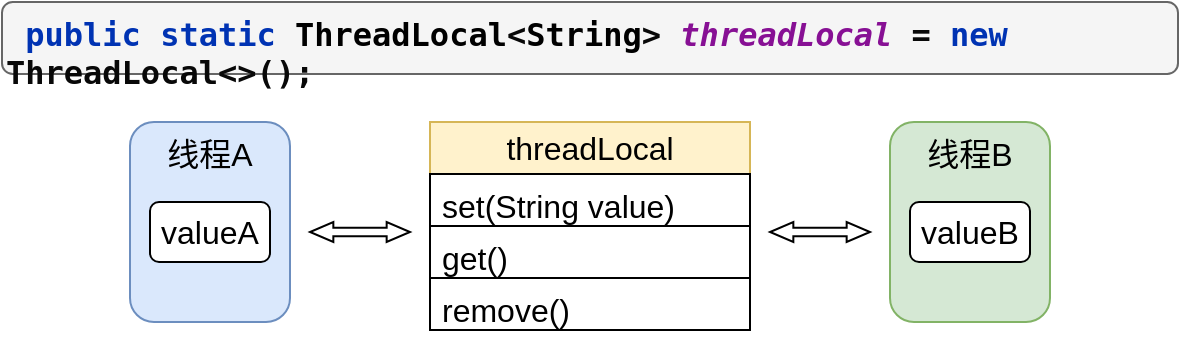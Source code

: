 <mxfile version="21.2.8" type="device">
  <diagram name="第 1 页" id="x47UQ3_0g6OPcjCYutYq">
    <mxGraphModel dx="1275" dy="959" grid="0" gridSize="10" guides="1" tooltips="1" connect="1" arrows="1" fold="1" page="0" pageScale="1" pageWidth="3300" pageHeight="4681" math="0" shadow="0">
      <root>
        <mxCell id="0" />
        <mxCell id="1" parent="0" />
        <mxCell id="VOHQwGZYx2OilHVx0t9q-1" value="线程A" style="rounded=1;whiteSpace=wrap;html=1;fontSize=16;verticalAlign=top;fillColor=#dae8fc;strokeColor=#6c8ebf;" vertex="1" parent="1">
          <mxGeometry x="-30" y="-100" width="80" height="100" as="geometry" />
        </mxCell>
        <mxCell id="VOHQwGZYx2OilHVx0t9q-2" value="线程B" style="rounded=1;whiteSpace=wrap;html=1;fontSize=16;verticalAlign=top;fillColor=#d5e8d4;strokeColor=#82b366;" vertex="1" parent="1">
          <mxGeometry x="350" y="-100" width="80" height="100" as="geometry" />
        </mxCell>
        <mxCell id="VOHQwGZYx2OilHVx0t9q-8" value="threadLocal" style="swimlane;fontStyle=0;childLayout=stackLayout;horizontal=1;startSize=26;fillColor=#fff2cc;horizontalStack=0;resizeParent=1;resizeParentMax=0;resizeLast=0;collapsible=1;marginBottom=0;whiteSpace=wrap;html=1;fontSize=16;strokeColor=#d6b656;" vertex="1" parent="1">
          <mxGeometry x="120" y="-100" width="160" height="104" as="geometry">
            <mxRectangle x="160" y="-80" width="130" height="30" as="alternateBounds" />
          </mxGeometry>
        </mxCell>
        <mxCell id="VOHQwGZYx2OilHVx0t9q-9" value="set(String value)" style="text;strokeColor=default;fillColor=none;align=left;verticalAlign=top;spacingLeft=4;spacingRight=4;overflow=hidden;rotatable=0;points=[[0,0.5],[1,0.5]];portConstraint=eastwest;whiteSpace=wrap;html=1;fontSize=16;" vertex="1" parent="VOHQwGZYx2OilHVx0t9q-8">
          <mxGeometry y="26" width="160" height="26" as="geometry" />
        </mxCell>
        <mxCell id="VOHQwGZYx2OilHVx0t9q-10" value="get()" style="text;strokeColor=default;fillColor=none;align=left;verticalAlign=top;spacingLeft=4;spacingRight=4;overflow=hidden;rotatable=0;points=[[0,0.5],[1,0.5]];portConstraint=eastwest;whiteSpace=wrap;html=1;fontSize=16;" vertex="1" parent="VOHQwGZYx2OilHVx0t9q-8">
          <mxGeometry y="52" width="160" height="26" as="geometry" />
        </mxCell>
        <mxCell id="VOHQwGZYx2OilHVx0t9q-11" value="remove()" style="text;strokeColor=default;fillColor=none;align=left;verticalAlign=top;spacingLeft=4;spacingRight=4;overflow=hidden;rotatable=0;points=[[0,0.5],[1,0.5]];portConstraint=eastwest;whiteSpace=wrap;html=1;fontSize=16;" vertex="1" parent="VOHQwGZYx2OilHVx0t9q-8">
          <mxGeometry y="78" width="160" height="26" as="geometry" />
        </mxCell>
        <mxCell id="VOHQwGZYx2OilHVx0t9q-13" value="valueA" style="rounded=1;whiteSpace=wrap;html=1;fontSize=16;" vertex="1" parent="1">
          <mxGeometry x="-20" y="-60" width="60" height="30" as="geometry" />
        </mxCell>
        <mxCell id="VOHQwGZYx2OilHVx0t9q-14" value="valueB" style="rounded=1;whiteSpace=wrap;html=1;fontSize=16;" vertex="1" parent="1">
          <mxGeometry x="360" y="-60" width="60" height="30" as="geometry" />
        </mxCell>
        <mxCell id="VOHQwGZYx2OilHVx0t9q-16" value="&lt;div style=&quot;color: rgb(8, 8, 8); font-family: &amp;quot;JetBrains Mono&amp;quot;, monospace; font-size: 12pt;&quot;&gt;&lt;span style=&quot;color: rgb(0, 51, 179);&quot;&gt;&amp;nbsp;public static &lt;/span&gt;&lt;span style=&quot;color: rgb(0, 0, 0);&quot;&gt;ThreadLocal&lt;/span&gt;&amp;lt;&lt;span style=&quot;color: rgb(0, 0, 0);&quot;&gt;String&lt;/span&gt;&amp;gt; &lt;span style=&quot;color: rgb(135, 16, 148); font-style: italic;&quot;&gt;threadLocal &lt;/span&gt;= &lt;span style=&quot;color: rgb(0, 51, 179);&quot;&gt;new &lt;/span&gt;ThreadLocal&amp;lt;&amp;gt;();&lt;/div&gt;" style="text;whiteSpace=wrap;html=1;fontSize=16;fontStyle=1;fillColor=#f5f5f5;strokeColor=#666666;rounded=1;fontColor=#333333;" vertex="1" parent="1">
          <mxGeometry x="-94" y="-160" width="588" height="36" as="geometry" />
        </mxCell>
        <mxCell id="VOHQwGZYx2OilHVx0t9q-19" value="" style="html=1;shadow=0;dashed=0;align=center;verticalAlign=middle;shape=mxgraph.arrows2.twoWayArrow;dy=0.57;dx=11.67;fontSize=16;" vertex="1" parent="1">
          <mxGeometry x="60" y="-50" width="50" height="10" as="geometry" />
        </mxCell>
        <mxCell id="VOHQwGZYx2OilHVx0t9q-20" value="" style="html=1;shadow=0;dashed=0;align=center;verticalAlign=middle;shape=mxgraph.arrows2.twoWayArrow;dy=0.57;dx=11.67;fontSize=16;" vertex="1" parent="1">
          <mxGeometry x="290" y="-50" width="50" height="10" as="geometry" />
        </mxCell>
      </root>
    </mxGraphModel>
  </diagram>
</mxfile>
